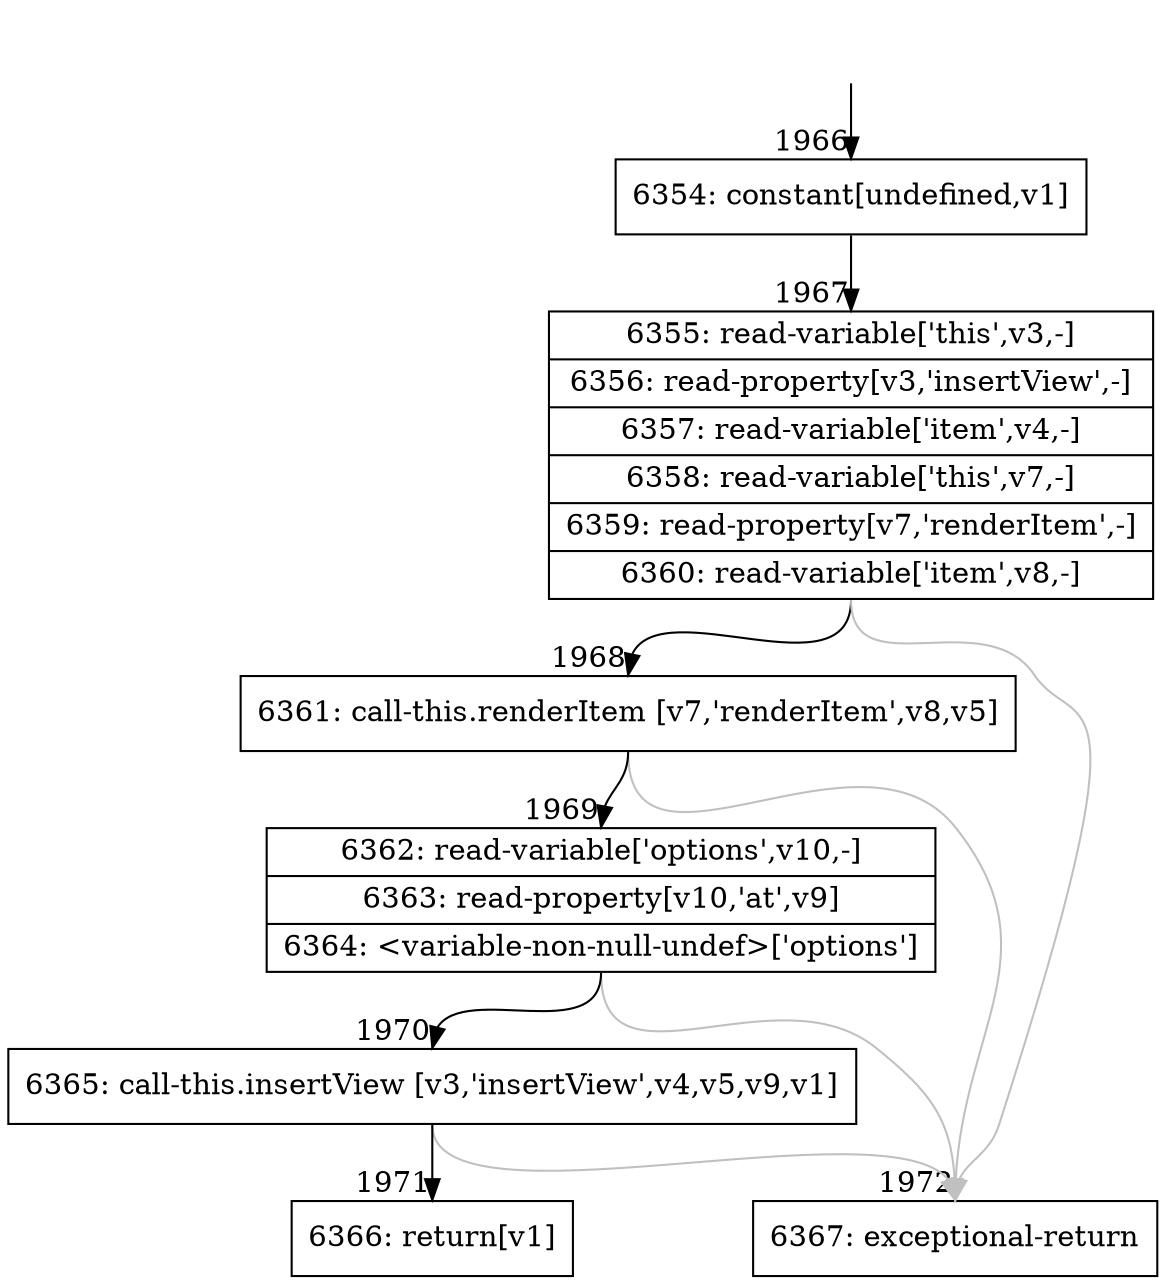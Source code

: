 digraph {
rankdir="TD"
BB_entry165[shape=none,label=""];
BB_entry165 -> BB1966 [tailport=s, headport=n, headlabel="    1966"]
BB1966 [shape=record label="{6354: constant[undefined,v1]}" ] 
BB1966 -> BB1967 [tailport=s, headport=n, headlabel="      1967"]
BB1967 [shape=record label="{6355: read-variable['this',v3,-]|6356: read-property[v3,'insertView',-]|6357: read-variable['item',v4,-]|6358: read-variable['this',v7,-]|6359: read-property[v7,'renderItem',-]|6360: read-variable['item',v8,-]}" ] 
BB1967 -> BB1968 [tailport=s, headport=n, headlabel="      1968"]
BB1967 -> BB1972 [tailport=s, headport=n, color=gray, headlabel="      1972"]
BB1968 [shape=record label="{6361: call-this.renderItem [v7,'renderItem',v8,v5]}" ] 
BB1968 -> BB1969 [tailport=s, headport=n, headlabel="      1969"]
BB1968 -> BB1972 [tailport=s, headport=n, color=gray]
BB1969 [shape=record label="{6362: read-variable['options',v10,-]|6363: read-property[v10,'at',v9]|6364: \<variable-non-null-undef\>['options']}" ] 
BB1969 -> BB1970 [tailport=s, headport=n, headlabel="      1970"]
BB1969 -> BB1972 [tailport=s, headport=n, color=gray]
BB1970 [shape=record label="{6365: call-this.insertView [v3,'insertView',v4,v5,v9,v1]}" ] 
BB1970 -> BB1971 [tailport=s, headport=n, headlabel="      1971"]
BB1970 -> BB1972 [tailport=s, headport=n, color=gray]
BB1971 [shape=record label="{6366: return[v1]}" ] 
BB1972 [shape=record label="{6367: exceptional-return}" ] 
//#$~ 1764
}
